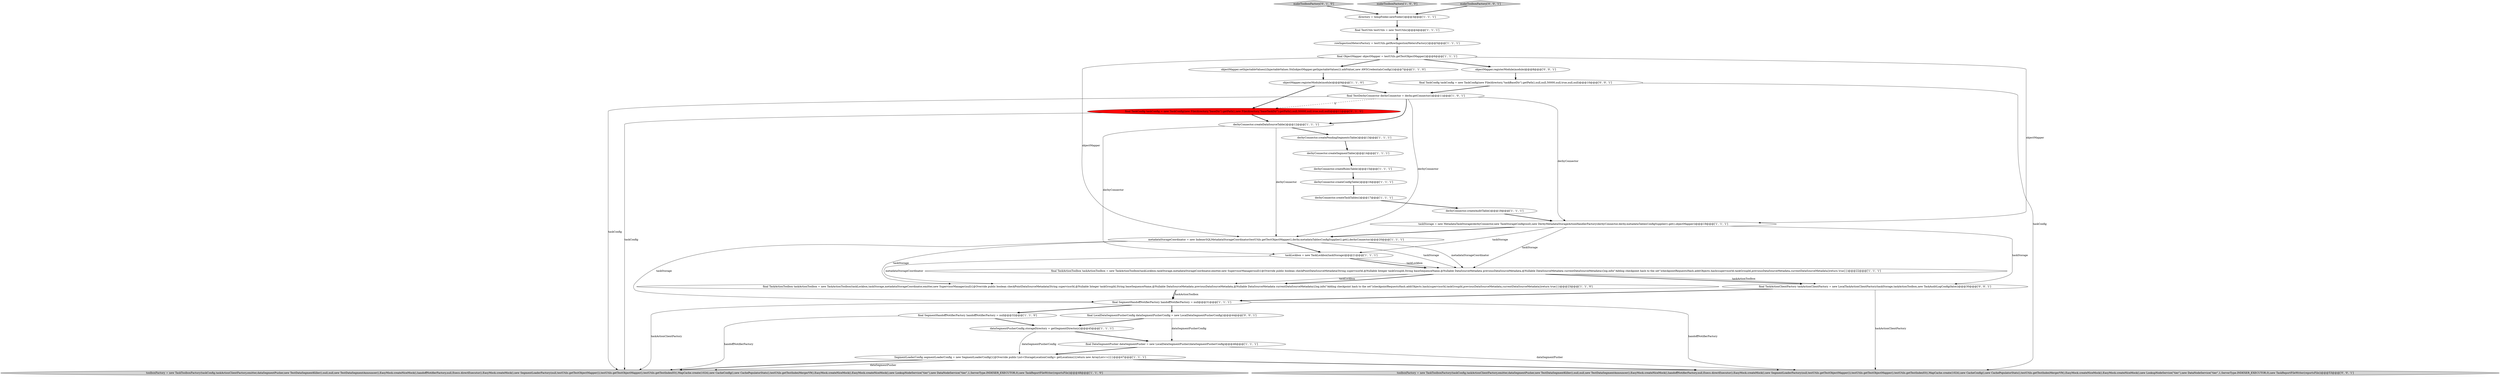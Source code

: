 digraph {
32 [style = filled, label = "final TaskActionClientFactory taskActionClientFactory = new LocalTaskActionClientFactory(taskStorage,taskActionToolbox,new TaskAuditLogConfig(false))@@@30@@@['0', '0', '1']", fillcolor = white, shape = ellipse image = "AAA0AAABBB3BBB"];
16 [style = filled, label = "final SegmentHandoffNotifierFactory handoffNotifierFactory = null@@@32@@@['1', '1', '0']", fillcolor = white, shape = ellipse image = "AAA0AAABBB1BBB"];
27 [style = filled, label = "final TaskConfig taskConfig = new TaskConfig(new File(directory,\"baseDir\").getPath(),new File(directory,\"baseTaskDir\").getPath(),null,50000,null,true,null,null)@@@11@@@['0', '1', '0']", fillcolor = red, shape = ellipse image = "AAA1AAABBB2BBB"];
4 [style = filled, label = "derbyConnector.createSegmentTable()@@@14@@@['1', '1', '1']", fillcolor = white, shape = ellipse image = "AAA0AAABBB1BBB"];
2 [style = filled, label = "directory = tempFolder.newFolder()@@@3@@@['1', '1', '1']", fillcolor = white, shape = ellipse image = "AAA0AAABBB1BBB"];
31 [style = filled, label = "final TaskConfig taskConfig = new TaskConfig(new File(directory,\"taskBaseDir\").getPath(),null,null,50000,null,true,null,null)@@@10@@@['0', '0', '1']", fillcolor = white, shape = ellipse image = "AAA0AAABBB3BBB"];
7 [style = filled, label = "derbyConnector.createPendingSegmentsTable()@@@13@@@['1', '1', '1']", fillcolor = white, shape = ellipse image = "AAA0AAABBB1BBB"];
6 [style = filled, label = "taskStorage = new MetadataTaskStorage(derbyConnector,new TaskStorageConfig(null),new DerbyMetadataStorageActionHandlerFactory(derbyConnector,derby.metadataTablesConfigSupplier().get(),objectMapper))@@@19@@@['1', '1', '1']", fillcolor = white, shape = ellipse image = "AAA0AAABBB1BBB"];
26 [style = filled, label = "makeToolboxFactory['0', '1', '0']", fillcolor = lightgray, shape = diamond image = "AAA0AAABBB2BBB"];
29 [style = filled, label = "toolboxFactory = new TaskToolboxFactory(taskConfig,taskActionClientFactory,emitter,dataSegmentPusher,new TestDataSegmentKiller(),null,null,new TestDataSegmentAnnouncer(),EasyMock.createNiceMock(),handoffNotifierFactory,null,Execs.directExecutor(),EasyMock.createMock(),new SegmentLoaderFactory(null,testUtils.getTestObjectMapper()),testUtils.getTestObjectMapper(),testUtils.getTestIndexIO(),MapCache.create(1024),new CacheConfig(),new CachePopulatorStats(),testUtils.getTestIndexMergerV9(),EasyMock.createNiceMock(),EasyMock.createNiceMock(),new LookupNodeService(\"tier\"),new DataNodeService(\"tier\",1,ServerType.INDEXER_EXECUTOR,0),new TaskReportFileWriter(reportsFile))@@@53@@@['0', '0', '1']", fillcolor = lightgray, shape = ellipse image = "AAA0AAABBB3BBB"];
13 [style = filled, label = "metadataStorageCoordinator = new IndexerSQLMetadataStorageCoordinator(testUtils.getTestObjectMapper(),derby.metadataTablesConfigSupplier().get(),derbyConnector)@@@20@@@['1', '1', '1']", fillcolor = white, shape = ellipse image = "AAA0AAABBB1BBB"];
17 [style = filled, label = "SegmentLoaderConfig segmentLoaderConfig = new SegmentLoaderConfig(){@Override public List<StorageLocationConfig> getLocations(){return new ArrayList<>()}}@@@47@@@['1', '1', '1']", fillcolor = white, shape = ellipse image = "AAA0AAABBB1BBB"];
11 [style = filled, label = "final TestUtils testUtils = new TestUtils()@@@4@@@['1', '1', '1']", fillcolor = white, shape = ellipse image = "AAA0AAABBB1BBB"];
12 [style = filled, label = "final TaskActionToolbox taskActionToolbox = new TaskActionToolbox(taskLockbox,taskStorage,metadataStorageCoordinator,emitter,new SupervisorManager(null){@Override public boolean checkPointDataSourceMetadata(String supervisorId,@Nullable Integer taskGroupId,String baseSequenceName,@Nullable DataSourceMetadata previousDataSourceMetadata,@Nullable DataSourceMetadata currentDataSourceMetadata){log.info(\"Adding checkpoint hash to the set\")checkpointRequestsHash.add(Objects.hash(supervisorId,taskGroupId,previousDataSourceMetadata,currentDataSourceMetadata))return true}})@@@23@@@['1', '1', '0']", fillcolor = white, shape = ellipse image = "AAA0AAABBB1BBB"];
14 [style = filled, label = "objectMapper.registerModule(module)@@@9@@@['1', '1', '0']", fillcolor = white, shape = ellipse image = "AAA0AAABBB1BBB"];
15 [style = filled, label = "toolboxFactory = new TaskToolboxFactory(taskConfig,taskActionClientFactory,emitter,dataSegmentPusher,new TestDataSegmentKiller(),null,null,new TestDataSegmentAnnouncer(),EasyMock.createNiceMock(),handoffNotifierFactory,null,Execs.directExecutor(),EasyMock.createMock(),new SegmentLoaderFactory(null,testUtils.getTestObjectMapper()),testUtils.getTestObjectMapper(),testUtils.getTestIndexIO(),MapCache.create(1024),new CacheConfig(),new CachePopulatorStats(),testUtils.getTestIndexMergerV9(),EasyMock.createNiceMock(),EasyMock.createNiceMock(),new LookupNodeService(\"tier\"),new DataNodeService(\"tier\",1,ServerType.INDEXER_EXECUTOR,0),new TaskReportFileWriter(reportsFile))@@@48@@@['1', '1', '0']", fillcolor = lightgray, shape = ellipse image = "AAA0AAABBB1BBB"];
25 [style = filled, label = "final DataSegmentPusher dataSegmentPusher = new LocalDataSegmentPusher(dataSegmentPusherConfig)@@@46@@@['1', '1', '1']", fillcolor = white, shape = ellipse image = "AAA0AAABBB1BBB"];
1 [style = filled, label = "makeToolboxFactory['1', '0', '0']", fillcolor = lightgray, shape = diamond image = "AAA0AAABBB1BBB"];
23 [style = filled, label = "derbyConnector.createConfigTable()@@@16@@@['1', '1', '1']", fillcolor = white, shape = ellipse image = "AAA0AAABBB1BBB"];
19 [style = filled, label = "taskLockbox = new TaskLockbox(taskStorage)@@@21@@@['1', '1', '1']", fillcolor = white, shape = ellipse image = "AAA0AAABBB1BBB"];
22 [style = filled, label = "rowIngestionMetersFactory = testUtils.getRowIngestionMetersFactory()@@@5@@@['1', '1', '1']", fillcolor = white, shape = ellipse image = "AAA0AAABBB1BBB"];
3 [style = filled, label = "dataSegmentPusherConfig.storageDirectory = getSegmentDirectory()@@@45@@@['1', '1', '1']", fillcolor = white, shape = ellipse image = "AAA0AAABBB1BBB"];
24 [style = filled, label = "derbyConnector.createRulesTable()@@@15@@@['1', '1', '1']", fillcolor = white, shape = ellipse image = "AAA0AAABBB1BBB"];
33 [style = filled, label = "makeToolboxFactory['0', '0', '1']", fillcolor = lightgray, shape = diamond image = "AAA0AAABBB3BBB"];
8 [style = filled, label = "derbyConnector.createDataSourceTable()@@@12@@@['1', '1', '1']", fillcolor = white, shape = ellipse image = "AAA0AAABBB1BBB"];
30 [style = filled, label = "final LocalDataSegmentPusherConfig dataSegmentPusherConfig = new LocalDataSegmentPusherConfig()@@@44@@@['0', '0', '1']", fillcolor = white, shape = ellipse image = "AAA0AAABBB3BBB"];
9 [style = filled, label = "final SegmentHandoffNotifierFactory handoffNotifierFactory = null@@@31@@@['1', '1', '1']", fillcolor = white, shape = ellipse image = "AAA0AAABBB1BBB"];
28 [style = filled, label = "objectMapper.registerModule(module)@@@8@@@['0', '0', '1']", fillcolor = white, shape = ellipse image = "AAA0AAABBB3BBB"];
21 [style = filled, label = "objectMapper.setInjectableValues(((InjectableValues.Std)objectMapper.getInjectableValues()).addValue(,new AWSCredentialsConfig()))@@@7@@@['1', '1', '0']", fillcolor = white, shape = ellipse image = "AAA0AAABBB1BBB"];
20 [style = filled, label = "final TaskActionToolbox taskActionToolbox = new TaskActionToolbox(taskLockbox,taskStorage,metadataStorageCoordinator,emitter,new SupervisorManager(null){@Override public boolean checkPointDataSourceMetadata(String supervisorId,@Nullable Integer taskGroupId,String baseSequenceName,@Nullable DataSourceMetadata previousDataSourceMetadata,@Nullable DataSourceMetadata currentDataSourceMetadata){log.info(\"Adding checkpoint hash to the set\")checkpointRequestsHash.add(Objects.hash(supervisorId,taskGroupId,previousDataSourceMetadata,currentDataSourceMetadata))return true}})@@@22@@@['1', '1', '1']", fillcolor = white, shape = ellipse image = "AAA0AAABBB1BBB"];
5 [style = filled, label = "final ObjectMapper objectMapper = testUtils.getTestObjectMapper()@@@6@@@['1', '1', '1']", fillcolor = white, shape = ellipse image = "AAA0AAABBB1BBB"];
10 [style = filled, label = "derbyConnector.createAuditTable()@@@18@@@['1', '1', '1']", fillcolor = white, shape = ellipse image = "AAA0AAABBB1BBB"];
18 [style = filled, label = "derbyConnector.createTaskTables()@@@17@@@['1', '1', '1']", fillcolor = white, shape = ellipse image = "AAA0AAABBB1BBB"];
0 [style = filled, label = "final TestDerbyConnector derbyConnector = derby.getConnector()@@@11@@@['1', '0', '1']", fillcolor = white, shape = ellipse image = "AAA0AAABBB1BBB"];
17->15 [style = solid, label="dataSegmentPusher"];
16->3 [style = bold, label=""];
30->25 [style = solid, label="dataSegmentPusherConfig"];
4->24 [style = bold, label=""];
3->17 [style = solid, label="dataSegmentPusherConfig"];
19->12 [style = solid, label="metadataStorageCoordinator"];
27->15 [style = solid, label="taskConfig"];
0->6 [style = solid, label="derbyConnector"];
3->25 [style = bold, label=""];
25->29 [style = solid, label="dataSegmentPusher"];
31->0 [style = bold, label=""];
19->20 [style = bold, label=""];
28->31 [style = bold, label=""];
33->2 [style = bold, label=""];
20->32 [style = bold, label=""];
9->30 [style = bold, label=""];
0->27 [style = dashed, label="0"];
7->4 [style = bold, label=""];
5->28 [style = bold, label=""];
12->9 [style = bold, label=""];
20->12 [style = solid, label="taskLockbox"];
25->17 [style = bold, label=""];
22->5 [style = bold, label=""];
10->6 [style = bold, label=""];
9->16 [style = bold, label=""];
6->20 [style = solid, label="taskStorage"];
8->7 [style = bold, label=""];
5->13 [style = solid, label="objectMapper"];
5->21 [style = bold, label=""];
32->9 [style = bold, label=""];
16->15 [style = solid, label="handoffNotifierFactory"];
26->2 [style = bold, label=""];
0->13 [style = solid, label="derbyConnector"];
13->19 [style = bold, label=""];
19->20 [style = solid, label="taskLockbox"];
14->0 [style = bold, label=""];
18->10 [style = bold, label=""];
30->3 [style = bold, label=""];
13->9 [style = solid, label="taskStorage"];
8->13 [style = solid, label="derbyConnector"];
9->15 [style = solid, label="taskActionClientFactory"];
5->6 [style = solid, label="objectMapper"];
9->29 [style = solid, label="handoffNotifierFactory"];
6->13 [style = bold, label=""];
0->15 [style = solid, label="taskConfig"];
20->12 [style = bold, label=""];
0->8 [style = bold, label=""];
17->15 [style = bold, label=""];
13->12 [style = solid, label="taskStorage"];
11->22 [style = bold, label=""];
20->32 [style = solid, label="taskActionToolbox"];
31->29 [style = solid, label="taskConfig"];
12->9 [style = solid, label="taskActionToolbox"];
1->2 [style = bold, label=""];
8->19 [style = solid, label="derbyConnector"];
14->27 [style = bold, label=""];
13->20 [style = solid, label="taskStorage"];
6->32 [style = solid, label="taskStorage"];
13->20 [style = solid, label="metadataStorageCoordinator"];
17->29 [style = bold, label=""];
27->8 [style = bold, label=""];
2->11 [style = bold, label=""];
23->18 [style = bold, label=""];
32->29 [style = solid, label="taskActionClientFactory"];
6->19 [style = solid, label="taskStorage"];
21->14 [style = bold, label=""];
24->23 [style = bold, label=""];
}
